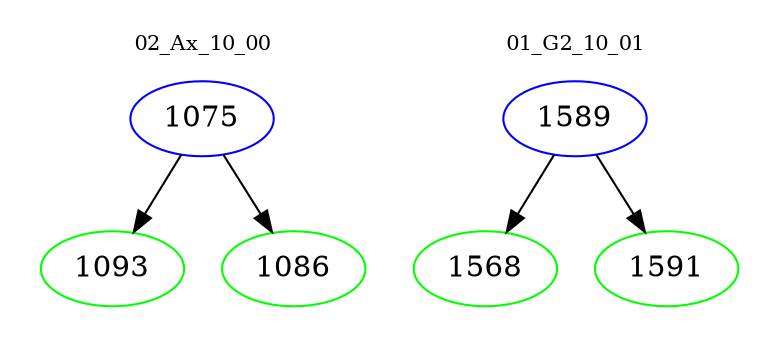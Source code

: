 digraph{
subgraph cluster_0 {
color = white
label = "02_Ax_10_00";
fontsize=10;
T0_1075 [label="1075", color="blue"]
T0_1075 -> T0_1093 [color="black"]
T0_1093 [label="1093", color="green"]
T0_1075 -> T0_1086 [color="black"]
T0_1086 [label="1086", color="green"]
}
subgraph cluster_1 {
color = white
label = "01_G2_10_01";
fontsize=10;
T1_1589 [label="1589", color="blue"]
T1_1589 -> T1_1568 [color="black"]
T1_1568 [label="1568", color="green"]
T1_1589 -> T1_1591 [color="black"]
T1_1591 [label="1591", color="green"]
}
}
